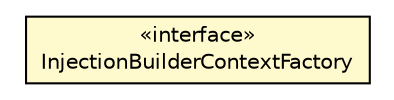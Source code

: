 #!/usr/local/bin/dot
#
# Class diagram 
# Generated by UMLGraph version 5.1 (http://www.umlgraph.org/)
#

digraph G {
	edge [fontname="Helvetica",fontsize=10,labelfontname="Helvetica",labelfontsize=10];
	node [fontname="Helvetica",fontsize=10,shape=plaintext];
	nodesep=0.25;
	ranksep=0.5;
	// org.androidtransfuse.gen.InjectionBuilderContextFactory
	c61770 [label=<<table title="org.androidtransfuse.gen.InjectionBuilderContextFactory" border="0" cellborder="1" cellspacing="0" cellpadding="2" port="p" bgcolor="lemonChiffon" href="./InjectionBuilderContextFactory.html">
		<tr><td><table border="0" cellspacing="0" cellpadding="1">
<tr><td align="center" balign="center"> &#171;interface&#187; </td></tr>
<tr><td align="center" balign="center"> InjectionBuilderContextFactory </td></tr>
		</table></td></tr>
		</table>>, fontname="Helvetica", fontcolor="black", fontsize=10.0];
}

